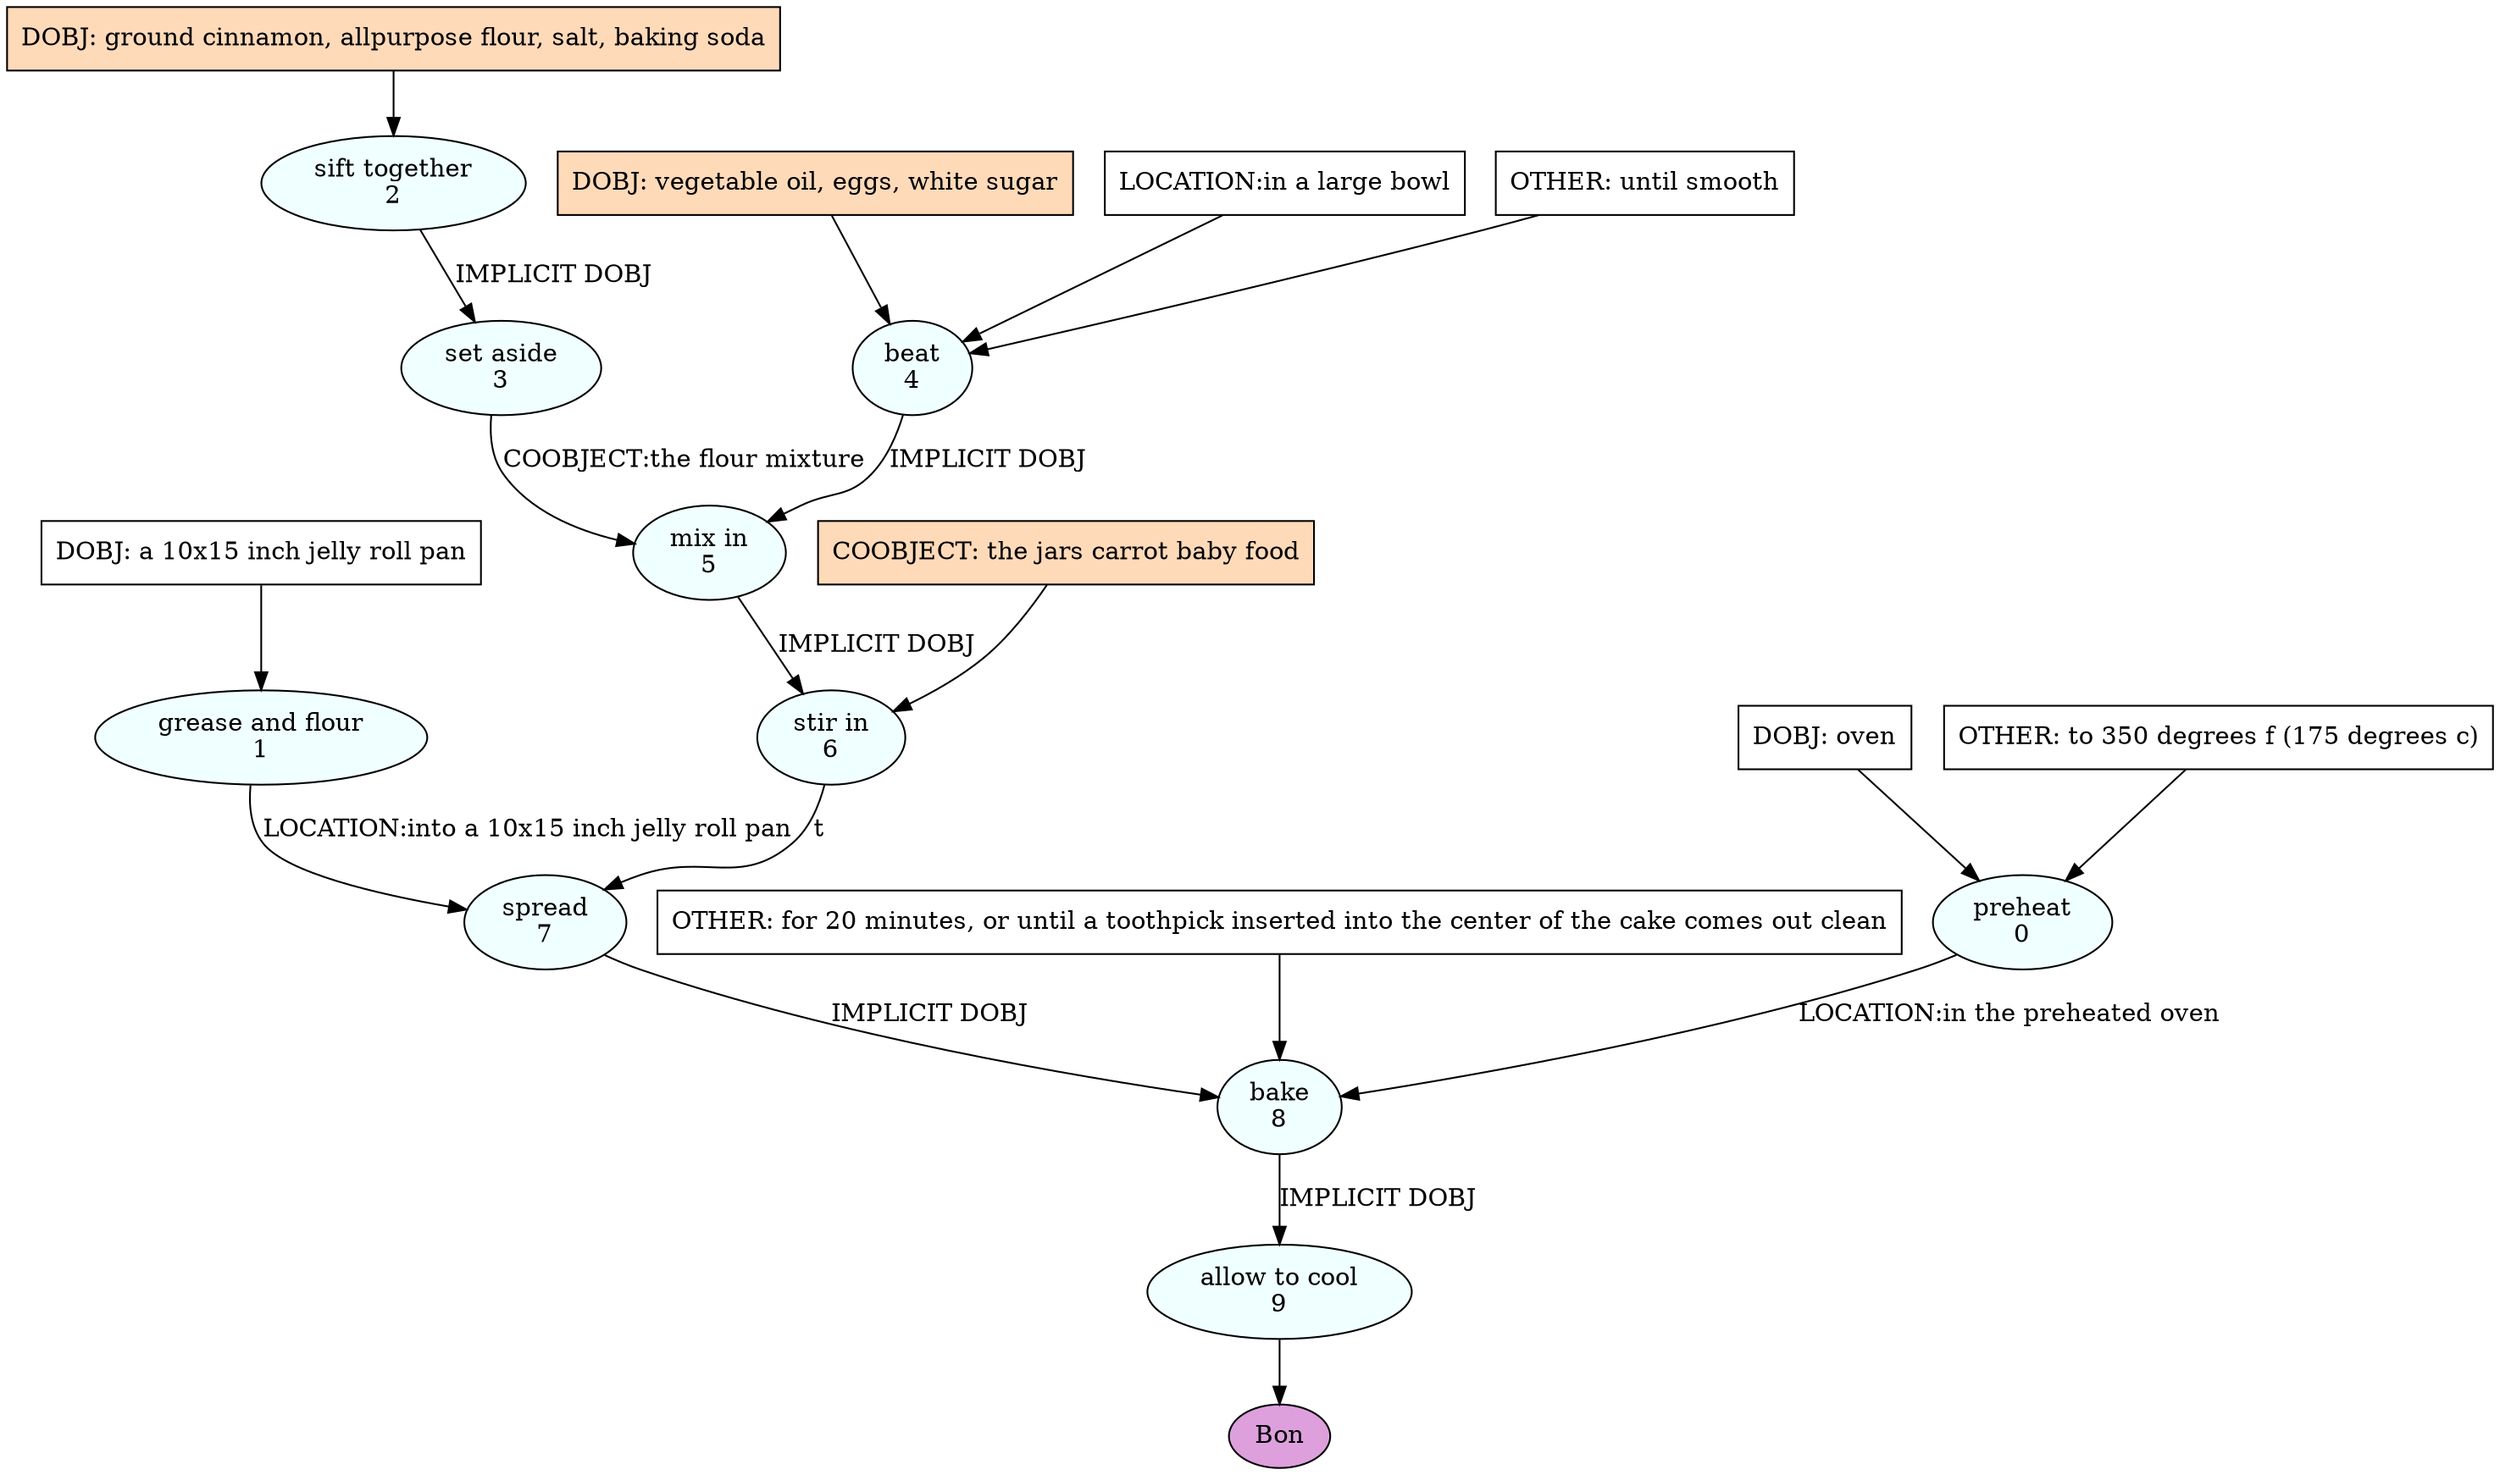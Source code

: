 digraph recipe {
E0[label="preheat
0", shape=oval, style=filled, fillcolor=azure]
E1[label="grease and flour
1", shape=oval, style=filled, fillcolor=azure]
E2[label="sift together
2", shape=oval, style=filled, fillcolor=azure]
E3[label="set aside
3", shape=oval, style=filled, fillcolor=azure]
E4[label="beat
4", shape=oval, style=filled, fillcolor=azure]
E5[label="mix in
5", shape=oval, style=filled, fillcolor=azure]
E6[label="stir in
6", shape=oval, style=filled, fillcolor=azure]
E7[label="spread
7", shape=oval, style=filled, fillcolor=azure]
E8[label="bake
8", shape=oval, style=filled, fillcolor=azure]
E9[label="allow to cool
9", shape=oval, style=filled, fillcolor=azure]
D1[label="DOBJ: a 10x15 inch jelly roll pan", shape=box, style=filled, fillcolor=white]
D1 -> E1
D4[label="DOBJ: vegetable oil, eggs, white sugar", shape=box, style=filled, fillcolor=peachpuff]
D4 -> E4
P4_0[label="LOCATION:in a large bowl", shape=box, style=filled, fillcolor=white]
P4_0 -> E4
O4_0[label="OTHER: until smooth", shape=box, style=filled, fillcolor=white]
O4_0 -> E4
D0[label="DOBJ: oven", shape=box, style=filled, fillcolor=white]
D0 -> E0
O0_0[label="OTHER: to 350 degrees f (175 degrees c)", shape=box, style=filled, fillcolor=white]
O0_0 -> E0
D2[label="DOBJ: ground cinnamon, allpurpose flour, salt, baking soda", shape=box, style=filled, fillcolor=peachpuff]
D2 -> E2
E2 -> E3 [label="IMPLICIT DOBJ"]
E4 -> E5 [label="IMPLICIT DOBJ"]
E3 -> E5 [label="COOBJECT:the flour mixture"]
E5 -> E6 [label="IMPLICIT DOBJ"]
P6_0_ing[label="COOBJECT: the jars carrot baby food", shape=box, style=filled, fillcolor=peachpuff]
P6_0_ing -> E6
E6 -> E7 [label="t"]
E1 -> E7 [label="LOCATION:into a 10x15 inch jelly roll pan"]
E7 -> E8 [label="IMPLICIT DOBJ"]
E0 -> E8 [label="LOCATION:in the preheated oven"]
O8_0_0[label="OTHER: for 20 minutes, or until a toothpick inserted into the center of the cake comes out clean", shape=box, style=filled, fillcolor=white]
O8_0_0 -> E8
E8 -> E9 [label="IMPLICIT DOBJ"]
EOR[label="Bon", shape=oval, style=filled, fillcolor=plum]
E9 -> EOR
}
